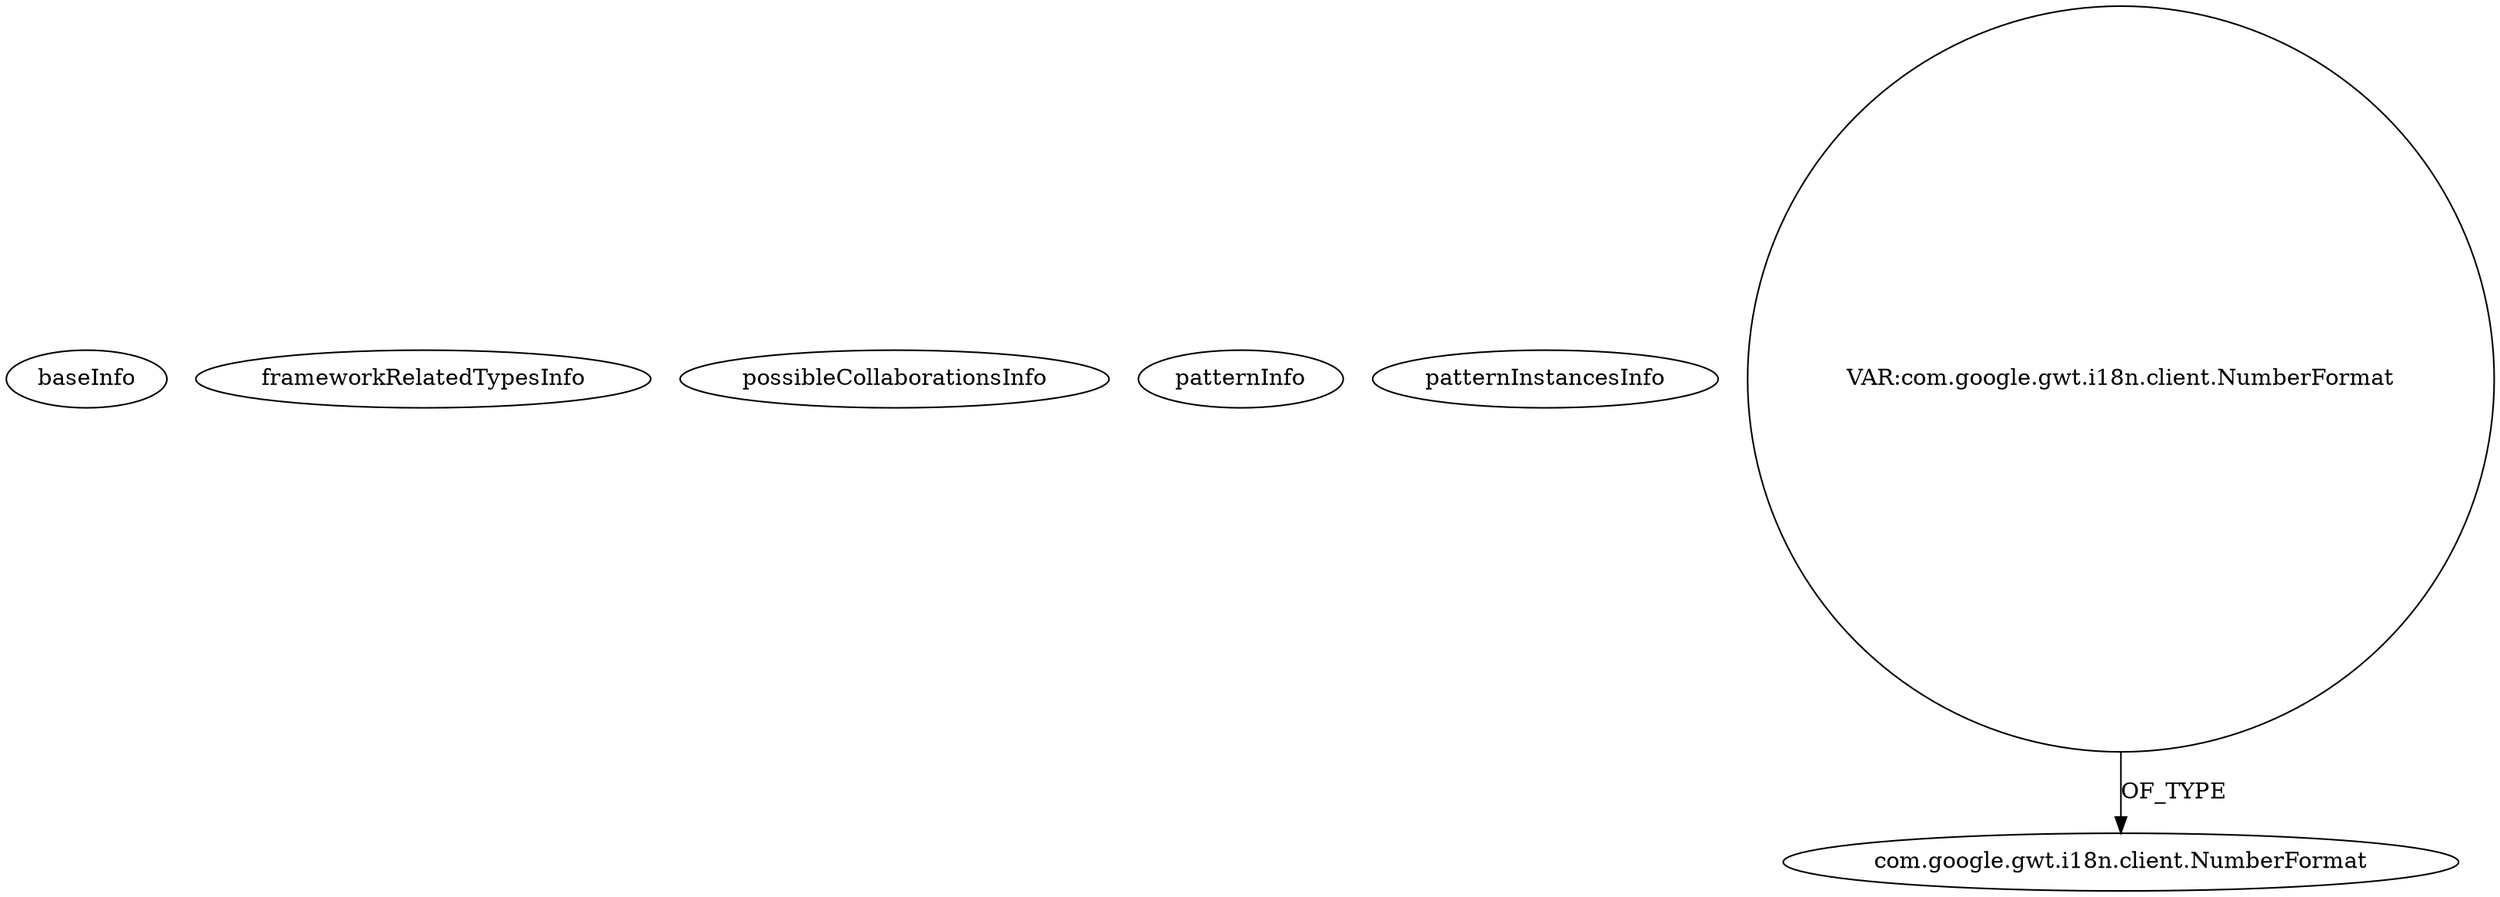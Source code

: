 digraph {
baseInfo[graphId=1486,category="pattern",isAnonymous=false,possibleRelation=false]
frameworkRelatedTypesInfo[]
possibleCollaborationsInfo[]
patternInfo[frequency=3.0,patternRootClient=null]
patternInstancesInfo[0="jumanor-matamarcianos~/jumanor-matamarcianos/matamarcianos-master/src/main/java/pck/client/TfrmMenu.java~void TfrmMenu()~3316",1="jumanor-matamarcianos~/jumanor-matamarcianos/matamarcianos-master/src/main/java/pck/client/TMotorJuego.java~void ejecutar()~3319",2="daonb-obudget~/daonb-obudget/obudget-master/src/client/src/org/obudget/client/Application.java~Application~1154"]
28[label="com.google.gwt.i18n.client.NumberFormat",vertexType="FRAMEWORK_CLASS_TYPE",isFrameworkType=false]
38[label="VAR:com.google.gwt.i18n.client.NumberFormat",vertexType="VARIABLE_EXPRESION",isFrameworkType=false,shape=circle]
38->28[label="OF_TYPE"]
}
